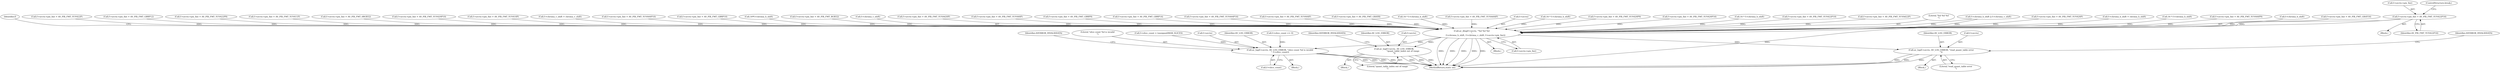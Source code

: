 digraph "0_FFmpeg_b05cd1ea7e45a836f7f6071a716c38bb30326e0f@pointer" {
"1000693" [label="(Call,f->avctx->pix_fmt = AV_PIX_FMT_YUV422P16)"];
"1000840" [label="(Call,av_dlog(f->avctx, \"%d %d %d\n\",\n            f->chroma_h_shift, f->chroma_v_shift, f->avctx->pix_fmt))"];
"1000875" [label="(Call,av_log(f->avctx, AV_LOG_ERROR, \"read_quant_table error\n\"))"];
"1000981" [label="(Call,av_log(f->avctx, AV_LOG_ERROR, \"slice count %d is invalid\n\", f->slice_count))"];
"1001241" [label="(Call,av_log(f->avctx, AV_LOG_ERROR,\n                           \"quant_table_index out of range\n\"))"];
"1000561" [label="(Call,16 * f->chroma_h_shift)"];
"1000571" [label="(Call,f->avctx->pix_fmt = AV_PIX_FMT_YUV444P9)"];
"1000845" [label="(Call,f->chroma_h_shift)"];
"1000385" [label="(Call,f->avctx->pix_fmt = AV_PIX_FMT_GRAY16)"];
"1000859" [label="(Identifier,f)"];
"1000437" [label="(Call,f->avctx->pix_fmt = AV_PIX_FMT_YUV422P)"];
"1000699" [label="(Identifier,AV_PIX_FMT_YUV422P16)"];
"1000786" [label="(Call,f->avctx->pix_fmt = AV_PIX_FMT_GBRP12)"];
"1000580" [label="(Call,f->avctx->pix_fmt = AV_PIX_FMT_YUV422P9)"];
"1000968" [label="(Call,f->slice_count > (unsigned)MAX_SLICES)"];
"1000455" [label="(Call,f->avctx->pix_fmt = AV_PIX_FMT_YUV411P)"];
"1000822" [label="(Call,f->avctx->pix_fmt = AV_PIX_FMT_0RGB32)"];
"1000652" [label="(Call,f->avctx->pix_fmt = AV_PIX_FMT_YUV420P10)"];
"1000987" [label="(Call,f->slice_count)"];
"1001246" [label="(Literal,\"quant_table_index out of range\n\")"];
"1001322" [label="(MethodReturn,static int)"];
"1000464" [label="(Call,f->avctx->pix_fmt = AV_PIX_FMT_YUV410P)"];
"1000332" [label="(Call,f->chroma_v_shift = chroma_v_shift)"];
"1000634" [label="(Call,f->avctx->pix_fmt = AV_PIX_FMT_YUV444P10)"];
"1000770" [label="(Call,f->avctx->pix_fmt = AV_PIX_FMT_GBRP10)"];
"1000498" [label="(Call,16*f->chroma_h_shift)"];
"1000814" [label="(Call,f->avctx->pix_fmt = AV_PIX_FMT_RGB32)"];
"1000848" [label="(Call,f->chroma_v_shift)"];
"1000982" [label="(Call,f->avctx)"];
"1000693" [label="(Call,f->avctx->pix_fmt = AV_PIX_FMT_YUV422P16)"];
"1000526" [label="(Call,f->avctx->pix_fmt = AV_PIX_FMT_YUVA420P)"];
"1000985" [label="(Identifier,AV_LOG_ERROR)"];
"1000879" [label="(Identifier,AV_LOG_ERROR)"];
"1000980" [label="(Block,)"];
"1001242" [label="(Call,f->avctx)"];
"1000840" [label="(Call,av_dlog(f->avctx, \"%d %d %d\n\",\n            f->chroma_h_shift, f->chroma_v_shift, f->avctx->pix_fmt))"];
"1000874" [label="(Block,)"];
"1000975" [label="(Call,f->slice_count <= 0)"];
"1000428" [label="(Call,f->avctx->pix_fmt = AV_PIX_FMT_YUV440P)"];
"1000694" [label="(Call,f->avctx->pix_fmt)"];
"1000880" [label="(Literal,\"read_quant_table error\n\")"];
"1000754" [label="(Call,f->avctx->pix_fmt = AV_PIX_FMT_GBRP9)"];
"1000802" [label="(Call,f->avctx->pix_fmt = AV_PIX_FMT_GBRP14)"];
"1000684" [label="(Call,f->avctx->pix_fmt = AV_PIX_FMT_YUV444P16)"];
"1000419" [label="(Call,f->avctx->pix_fmt = AV_PIX_FMT_YUV444P)"];
"1000876" [label="(Call,f->avctx)"];
"1000991" [label="(Identifier,AVERROR_INVALIDDATA)"];
"1001241" [label="(Call,av_log(f->avctx, AV_LOG_ERROR,\n                           \"quant_table_index out of range\n\"))"];
"1000377" [label="(Call,f->avctx->pix_fmt = AV_PIX_FMT_GRAY8)"];
"1001240" [label="(Block,)"];
"1000682" [label="(Block,)"];
"1000674" [label="(Call,16 * f->chroma_h_shift)"];
"1001248" [label="(Identifier,AVERROR_INVALIDDATA)"];
"1000508" [label="(Call,f->avctx->pix_fmt = AV_PIX_FMT_YUVA444P)"];
"1000875" [label="(Call,av_log(f->avctx, AV_LOG_ERROR, \"read_quant_table error\n\"))"];
"1000986" [label="(Literal,\"slice count %d is invalid\n\")"];
"1001245" [label="(Identifier,AV_LOG_ERROR)"];
"1000981" [label="(Call,av_log(f->avctx, AV_LOG_ERROR, \"slice count %d is invalid\n\", f->slice_count))"];
"1000841" [label="(Call,f->avctx)"];
"1000624" [label="(Call,16 * f->chroma_h_shift)"];
"1000589" [label="(Call,f->avctx->pix_fmt = AV_PIX_FMT_YUV420P9)"];
"1000702" [label="(Call,f->avctx->pix_fmt = AV_PIX_FMT_YUV420P16)"];
"1000882" [label="(Identifier,AVERROR_INVALIDDATA)"];
"1000409" [label="(Call,16 * f->chroma_h_shift)"];
"1000700" [label="(ControlStructure,break;)"];
"1000104" [label="(Block,)"];
"1000643" [label="(Call,f->avctx->pix_fmt = AV_PIX_FMT_YUV422P10)"];
"1000517" [label="(Call,f->avctx->pix_fmt = AV_PIX_FMT_YUVA422P)"];
"1000844" [label="(Literal,\"%d %d %d\n\")"];
"1000729" [label="(Call,f->chroma_h_shift || f->chroma_v_shift)"];
"1000446" [label="(Call,f->avctx->pix_fmt = AV_PIX_FMT_YUV420P)"];
"1000327" [label="(Call,f->chroma_h_shift = chroma_h_shift)"];
"1000851" [label="(Call,f->avctx->pix_fmt)"];
"1000693" -> "1000682"  [label="AST: "];
"1000693" -> "1000699"  [label="CFG: "];
"1000694" -> "1000693"  [label="AST: "];
"1000699" -> "1000693"  [label="AST: "];
"1000700" -> "1000693"  [label="CFG: "];
"1000693" -> "1001322"  [label="DDG: "];
"1000693" -> "1000840"  [label="DDG: "];
"1000840" -> "1000104"  [label="AST: "];
"1000840" -> "1000851"  [label="CFG: "];
"1000841" -> "1000840"  [label="AST: "];
"1000844" -> "1000840"  [label="AST: "];
"1000845" -> "1000840"  [label="AST: "];
"1000848" -> "1000840"  [label="AST: "];
"1000851" -> "1000840"  [label="AST: "];
"1000859" -> "1000840"  [label="CFG: "];
"1000840" -> "1001322"  [label="DDG: "];
"1000840" -> "1001322"  [label="DDG: "];
"1000840" -> "1001322"  [label="DDG: "];
"1000840" -> "1001322"  [label="DDG: "];
"1000840" -> "1001322"  [label="DDG: "];
"1000561" -> "1000840"  [label="DDG: "];
"1000327" -> "1000840"  [label="DDG: "];
"1000498" -> "1000840"  [label="DDG: "];
"1000729" -> "1000840"  [label="DDG: "];
"1000729" -> "1000840"  [label="DDG: "];
"1000674" -> "1000840"  [label="DDG: "];
"1000624" -> "1000840"  [label="DDG: "];
"1000409" -> "1000840"  [label="DDG: "];
"1000332" -> "1000840"  [label="DDG: "];
"1000508" -> "1000840"  [label="DDG: "];
"1000589" -> "1000840"  [label="DDG: "];
"1000643" -> "1000840"  [label="DDG: "];
"1000684" -> "1000840"  [label="DDG: "];
"1000822" -> "1000840"  [label="DDG: "];
"1000437" -> "1000840"  [label="DDG: "];
"1000517" -> "1000840"  [label="DDG: "];
"1000446" -> "1000840"  [label="DDG: "];
"1000652" -> "1000840"  [label="DDG: "];
"1000702" -> "1000840"  [label="DDG: "];
"1000385" -> "1000840"  [label="DDG: "];
"1000428" -> "1000840"  [label="DDG: "];
"1000464" -> "1000840"  [label="DDG: "];
"1000802" -> "1000840"  [label="DDG: "];
"1000419" -> "1000840"  [label="DDG: "];
"1000754" -> "1000840"  [label="DDG: "];
"1000786" -> "1000840"  [label="DDG: "];
"1000634" -> "1000840"  [label="DDG: "];
"1000814" -> "1000840"  [label="DDG: "];
"1000571" -> "1000840"  [label="DDG: "];
"1000580" -> "1000840"  [label="DDG: "];
"1000526" -> "1000840"  [label="DDG: "];
"1000377" -> "1000840"  [label="DDG: "];
"1000770" -> "1000840"  [label="DDG: "];
"1000455" -> "1000840"  [label="DDG: "];
"1000840" -> "1000875"  [label="DDG: "];
"1000840" -> "1000981"  [label="DDG: "];
"1000840" -> "1001241"  [label="DDG: "];
"1000875" -> "1000874"  [label="AST: "];
"1000875" -> "1000880"  [label="CFG: "];
"1000876" -> "1000875"  [label="AST: "];
"1000879" -> "1000875"  [label="AST: "];
"1000880" -> "1000875"  [label="AST: "];
"1000882" -> "1000875"  [label="CFG: "];
"1000875" -> "1001322"  [label="DDG: "];
"1000875" -> "1001322"  [label="DDG: "];
"1000875" -> "1001322"  [label="DDG: "];
"1000981" -> "1000980"  [label="AST: "];
"1000981" -> "1000987"  [label="CFG: "];
"1000982" -> "1000981"  [label="AST: "];
"1000985" -> "1000981"  [label="AST: "];
"1000986" -> "1000981"  [label="AST: "];
"1000987" -> "1000981"  [label="AST: "];
"1000991" -> "1000981"  [label="CFG: "];
"1000981" -> "1001322"  [label="DDG: "];
"1000981" -> "1001322"  [label="DDG: "];
"1000981" -> "1001322"  [label="DDG: "];
"1000981" -> "1001322"  [label="DDG: "];
"1000968" -> "1000981"  [label="DDG: "];
"1000975" -> "1000981"  [label="DDG: "];
"1001241" -> "1001240"  [label="AST: "];
"1001241" -> "1001246"  [label="CFG: "];
"1001242" -> "1001241"  [label="AST: "];
"1001245" -> "1001241"  [label="AST: "];
"1001246" -> "1001241"  [label="AST: "];
"1001248" -> "1001241"  [label="CFG: "];
"1001241" -> "1001322"  [label="DDG: "];
"1001241" -> "1001322"  [label="DDG: "];
"1001241" -> "1001322"  [label="DDG: "];
}
